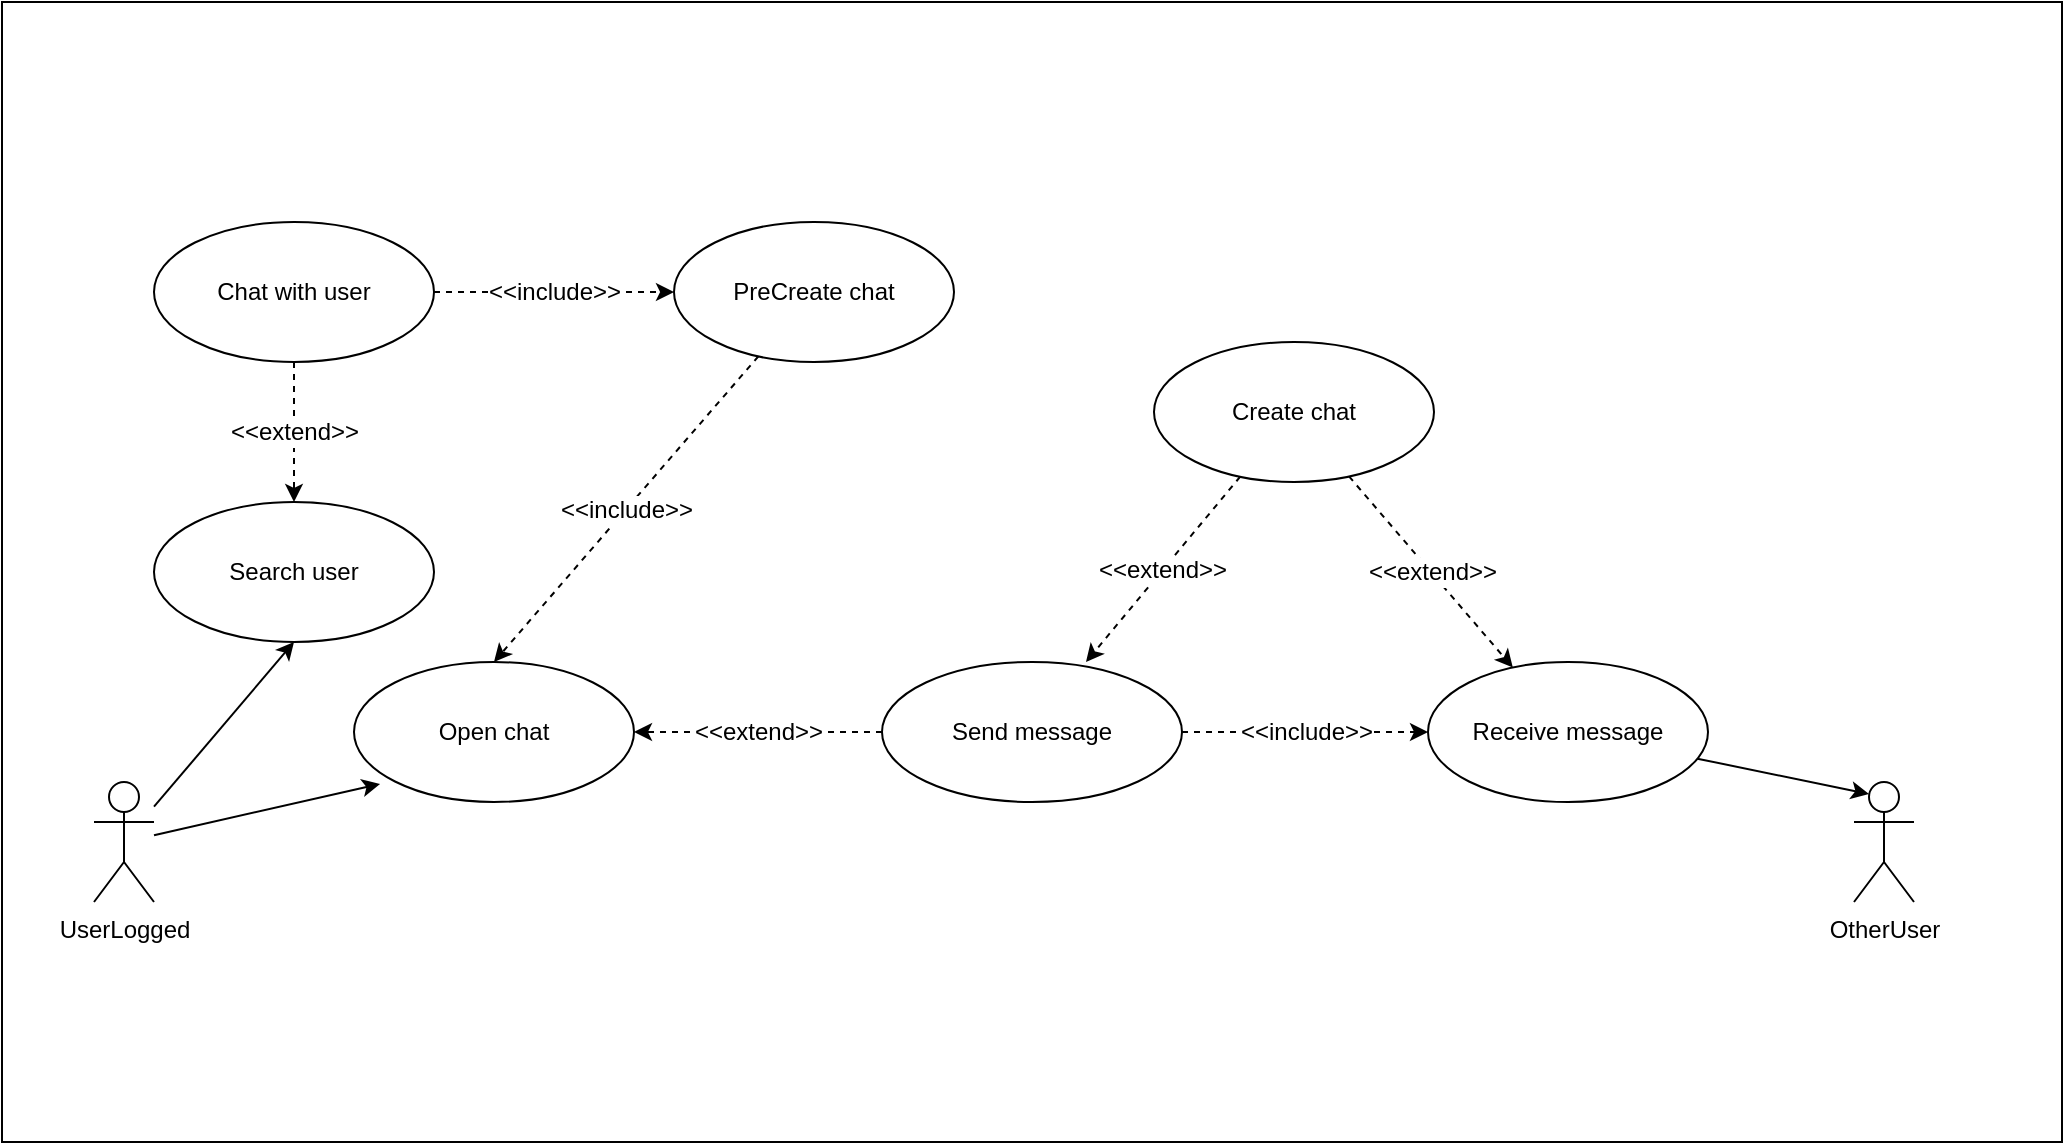 <mxfile version="15.9.6" type="device"><diagram id="1o6rT3yyp1uZZJY6e1CO" name="Page-1"><mxGraphModel dx="2009" dy="1978" grid="1" gridSize="10" guides="1" tooltips="1" connect="1" arrows="1" fold="1" page="1" pageScale="1" pageWidth="827" pageHeight="1169" math="0" shadow="0"><root><mxCell id="0"/><mxCell id="1" parent="0"/><mxCell id="UK9zpCB-PkAgEWJmT9Lr-42" value="" style="shape=table;startSize=0;container=1;collapsible=0;childLayout=tableLayout;fontSize=12;fillColor=none;" vertex="1" parent="1"><mxGeometry x="-26" y="-60" width="1030" height="570" as="geometry"/></mxCell><mxCell id="UK9zpCB-PkAgEWJmT9Lr-43" value="" style="shape=partialRectangle;collapsible=0;dropTarget=0;pointerEvents=0;fillColor=none;top=0;left=0;bottom=0;right=0;points=[[0,0.5],[1,0.5]];portConstraint=eastwest;fontSize=12;" vertex="1" parent="UK9zpCB-PkAgEWJmT9Lr-42"><mxGeometry width="1030" height="570" as="geometry"/></mxCell><mxCell id="UK9zpCB-PkAgEWJmT9Lr-44" value="" style="shape=partialRectangle;html=1;whiteSpace=wrap;connectable=0;overflow=hidden;fillColor=none;top=0;left=0;bottom=0;right=0;pointerEvents=1;fontSize=12;" vertex="1" parent="UK9zpCB-PkAgEWJmT9Lr-43"><mxGeometry width="1030" height="570" as="geometry"><mxRectangle width="1030" height="570" as="alternateBounds"/></mxGeometry></mxCell><mxCell id="UK9zpCB-PkAgEWJmT9Lr-16" style="edgeStyle=none;rounded=0;orthogonalLoop=1;jettySize=auto;html=1;entryX=0.5;entryY=1;entryDx=0;entryDy=0;" edge="1" parent="1" source="UK9zpCB-PkAgEWJmT9Lr-1" target="UK9zpCB-PkAgEWJmT9Lr-5"><mxGeometry relative="1" as="geometry"/></mxCell><mxCell id="UK9zpCB-PkAgEWJmT9Lr-17" style="edgeStyle=none;rounded=0;orthogonalLoop=1;jettySize=auto;html=1;entryX=0.093;entryY=0.871;entryDx=0;entryDy=0;entryPerimeter=0;" edge="1" parent="1" source="UK9zpCB-PkAgEWJmT9Lr-1" target="UK9zpCB-PkAgEWJmT9Lr-6"><mxGeometry relative="1" as="geometry"/></mxCell><mxCell id="UK9zpCB-PkAgEWJmT9Lr-1" value="UserLogged" style="shape=umlActor;verticalLabelPosition=bottom;verticalAlign=top;html=1;outlineConnect=0;" vertex="1" parent="1"><mxGeometry x="20" y="330" width="30" height="60" as="geometry"/></mxCell><mxCell id="UK9zpCB-PkAgEWJmT9Lr-5" value="Search user" style="ellipse;whiteSpace=wrap;html=1;" vertex="1" parent="1"><mxGeometry x="50" y="190" width="140" height="70" as="geometry"/></mxCell><mxCell id="UK9zpCB-PkAgEWJmT9Lr-6" value="Open chat" style="ellipse;whiteSpace=wrap;html=1;" vertex="1" parent="1"><mxGeometry x="150" y="270" width="140" height="70" as="geometry"/></mxCell><mxCell id="UK9zpCB-PkAgEWJmT9Lr-28" value="&amp;lt;&amp;lt;extend&amp;gt;&amp;gt;" style="edgeStyle=none;rounded=0;orthogonalLoop=1;jettySize=auto;html=1;dashed=1;fontSize=12;" edge="1" parent="1" source="UK9zpCB-PkAgEWJmT9Lr-9" target="UK9zpCB-PkAgEWJmT9Lr-6"><mxGeometry relative="1" as="geometry"/></mxCell><mxCell id="UK9zpCB-PkAgEWJmT9Lr-37" value="&amp;lt;&amp;lt;include&amp;gt;&amp;gt;" style="edgeStyle=none;rounded=0;orthogonalLoop=1;jettySize=auto;html=1;dashed=1;fontSize=12;" edge="1" parent="1" source="UK9zpCB-PkAgEWJmT9Lr-9" target="UK9zpCB-PkAgEWJmT9Lr-11"><mxGeometry relative="1" as="geometry"/></mxCell><mxCell id="UK9zpCB-PkAgEWJmT9Lr-9" value="Send message" style="ellipse;whiteSpace=wrap;html=1;" vertex="1" parent="1"><mxGeometry x="414" y="270" width="150" height="70" as="geometry"/></mxCell><mxCell id="UK9zpCB-PkAgEWJmT9Lr-10" value="OtherUser" style="shape=umlActor;verticalLabelPosition=bottom;verticalAlign=top;html=1;" vertex="1" parent="1"><mxGeometry x="900" y="330" width="30" height="60" as="geometry"/></mxCell><mxCell id="UK9zpCB-PkAgEWJmT9Lr-12" style="rounded=0;orthogonalLoop=1;jettySize=auto;html=1;entryX=0.25;entryY=0.1;entryDx=0;entryDy=0;entryPerimeter=0;" edge="1" parent="1" source="UK9zpCB-PkAgEWJmT9Lr-11" target="UK9zpCB-PkAgEWJmT9Lr-10"><mxGeometry relative="1" as="geometry"/></mxCell><mxCell id="UK9zpCB-PkAgEWJmT9Lr-11" value="Receive message" style="ellipse;whiteSpace=wrap;html=1;" vertex="1" parent="1"><mxGeometry x="687" y="270" width="140" height="70" as="geometry"/></mxCell><mxCell id="UK9zpCB-PkAgEWJmT9Lr-31" value="&amp;lt;&amp;lt;extend&amp;gt;&amp;gt;" style="edgeStyle=none;rounded=0;orthogonalLoop=1;jettySize=auto;html=1;dashed=1;fontSize=12;" edge="1" parent="1" source="UK9zpCB-PkAgEWJmT9Lr-29" target="UK9zpCB-PkAgEWJmT9Lr-5"><mxGeometry relative="1" as="geometry"/></mxCell><mxCell id="UK9zpCB-PkAgEWJmT9Lr-35" value="&amp;lt;&amp;lt;include&amp;gt;&amp;gt;" style="edgeStyle=none;rounded=0;orthogonalLoop=1;jettySize=auto;html=1;entryX=0;entryY=0.5;entryDx=0;entryDy=0;dashed=1;fontSize=12;" edge="1" parent="1" source="UK9zpCB-PkAgEWJmT9Lr-29" target="UK9zpCB-PkAgEWJmT9Lr-34"><mxGeometry relative="1" as="geometry"/></mxCell><mxCell id="UK9zpCB-PkAgEWJmT9Lr-29" value="Chat with user" style="ellipse;whiteSpace=wrap;html=1;" vertex="1" parent="1"><mxGeometry x="50" y="50" width="140" height="70" as="geometry"/></mxCell><mxCell id="UK9zpCB-PkAgEWJmT9Lr-36" value="&amp;lt;&amp;lt;include&amp;gt;&amp;gt;" style="edgeStyle=none;rounded=0;orthogonalLoop=1;jettySize=auto;html=1;entryX=0.5;entryY=0;entryDx=0;entryDy=0;dashed=1;fontSize=12;" edge="1" parent="1" source="UK9zpCB-PkAgEWJmT9Lr-34" target="UK9zpCB-PkAgEWJmT9Lr-6"><mxGeometry relative="1" as="geometry"/></mxCell><mxCell id="UK9zpCB-PkAgEWJmT9Lr-34" value="PreCreate chat" style="ellipse;whiteSpace=wrap;html=1;" vertex="1" parent="1"><mxGeometry x="310" y="50" width="140" height="70" as="geometry"/></mxCell><mxCell id="UK9zpCB-PkAgEWJmT9Lr-40" value="&amp;lt;&amp;lt;extend&amp;gt;&amp;gt;" style="edgeStyle=none;rounded=0;orthogonalLoop=1;jettySize=auto;html=1;entryX=0.68;entryY=0;entryDx=0;entryDy=0;entryPerimeter=0;dashed=1;fontSize=12;" edge="1" parent="1" source="UK9zpCB-PkAgEWJmT9Lr-39" target="UK9zpCB-PkAgEWJmT9Lr-9"><mxGeometry relative="1" as="geometry"/></mxCell><mxCell id="UK9zpCB-PkAgEWJmT9Lr-41" value="&amp;lt;&amp;lt;extend&amp;gt;&amp;gt;" style="edgeStyle=none;rounded=0;orthogonalLoop=1;jettySize=auto;html=1;dashed=1;fontSize=12;" edge="1" parent="1" source="UK9zpCB-PkAgEWJmT9Lr-39" target="UK9zpCB-PkAgEWJmT9Lr-11"><mxGeometry relative="1" as="geometry"/></mxCell><mxCell id="UK9zpCB-PkAgEWJmT9Lr-39" value="Create chat" style="ellipse;whiteSpace=wrap;html=1;" vertex="1" parent="1"><mxGeometry x="550" y="110" width="140" height="70" as="geometry"/></mxCell></root></mxGraphModel></diagram></mxfile>